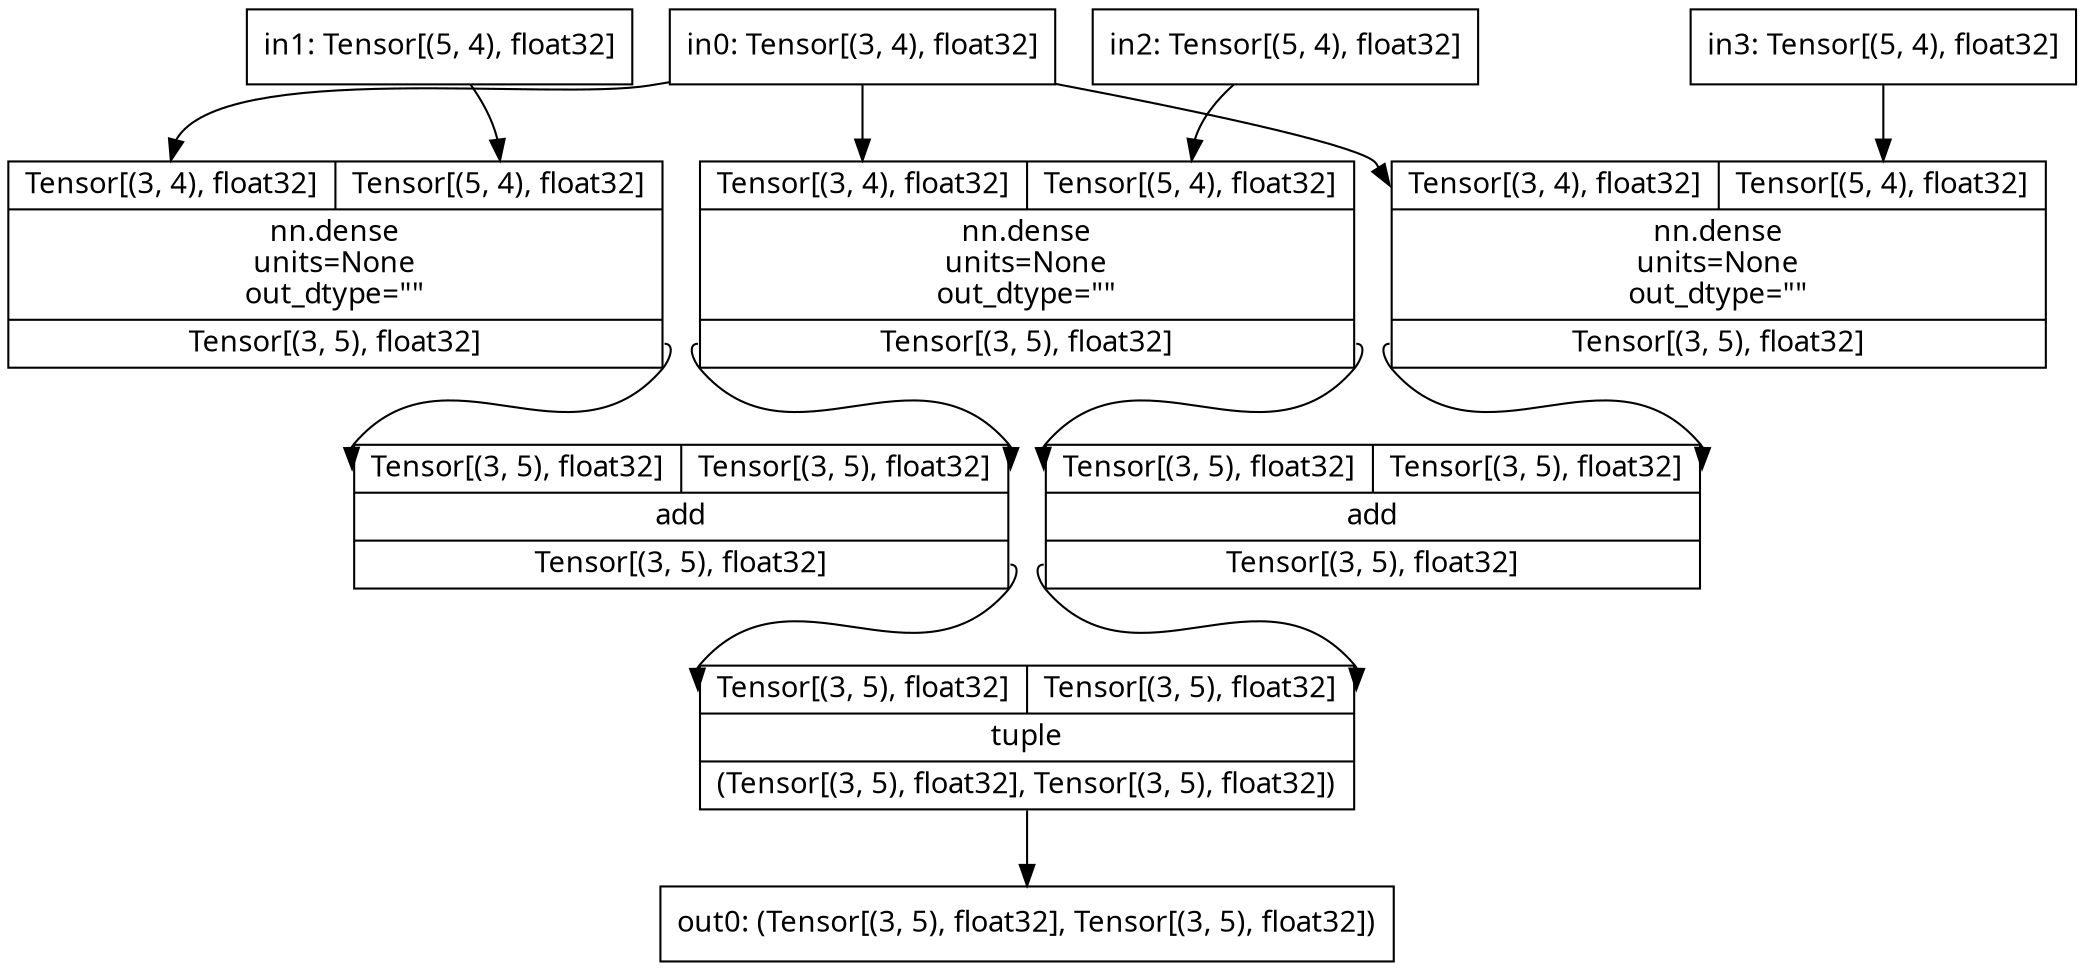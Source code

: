 digraph code {
	node [fontname="Linux Biolinum O" shape=record]
	in0 [label="in0: Tensor[(3, 4), float32]"]
	in1 [label="in1: Tensor[(5, 4), float32]"]
	opr0 [label="{{<i0>Tensor[(3, 4), float32]|<i1>Tensor[(5, 4), float32]}|nn.dense\nunits=None\nout_dtype=\"\"|{<o0>Tensor[(3, 5), float32]}}"]
	in0 -> opr0:i0
	in1 -> opr0:i1
	in2 [label="in2: Tensor[(5, 4), float32]"]
	opr1 [label="{{<i0>Tensor[(3, 4), float32]|<i1>Tensor[(5, 4), float32]}|nn.dense\nunits=None\nout_dtype=\"\"|{<o0>Tensor[(3, 5), float32]}}"]
	in0 -> opr1:i0
	in2 -> opr1:i1
	opr2 [label="{{<i0>Tensor[(3, 5), float32]|<i1>Tensor[(3, 5), float32]}|add\n|{<o0>Tensor[(3, 5), float32]}}"]
	opr0:o0 -> opr2:i0
	opr1:o0 -> opr2:i1
	in3 [label="in3: Tensor[(5, 4), float32]"]
	opr3 [label="{{<i0>Tensor[(3, 4), float32]|<i1>Tensor[(5, 4), float32]}|nn.dense\nunits=None\nout_dtype=\"\"|{<o0>Tensor[(3, 5), float32]}}"]
	in0 -> opr3:i0
	in3 -> opr3:i1
	opr4 [label="{{<i0>Tensor[(3, 5), float32]|<i1>Tensor[(3, 5), float32]}|add\n|{<o0>Tensor[(3, 5), float32]}}"]
	opr1:o0 -> opr4:i0
	opr3:o0 -> opr4:i1
	opr5 [label="{{<i0>Tensor[(3, 5), float32]|<i1>Tensor[(3, 5), float32]}|tuple\n|{<o0>(Tensor[(3, 5), float32], Tensor[(3, 5), float32])}}"]
	opr2:o0 -> opr5:i0
	opr4:o0 -> opr5:i1
	out0 [label="out0: (Tensor[(3, 5), float32], Tensor[(3, 5), float32])"]
	opr5:o0 -> out0
}
